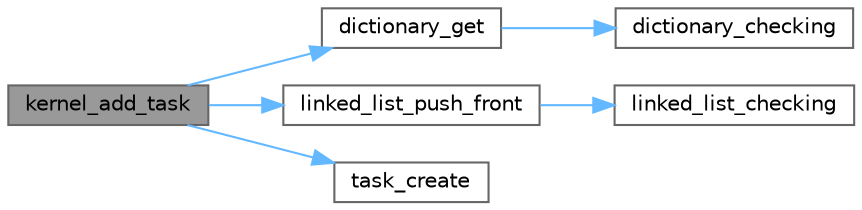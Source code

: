 digraph "kernel_add_task"
{
 // LATEX_PDF_SIZE
  bgcolor="transparent";
  edge [fontname=Helvetica,fontsize=10,labelfontname=Helvetica,labelfontsize=10];
  node [fontname=Helvetica,fontsize=10,shape=box,height=0.2,width=0.4];
  rankdir="LR";
  Node1 [id="Node000001",label="kernel_add_task",height=0.2,width=0.4,color="gray40", fillcolor="grey60", style="filled", fontcolor="black",tooltip="Inserts a new task to be executed on kernel start."];
  Node1 -> Node2 [id="edge6_Node000001_Node000002",color="steelblue1",style="solid",tooltip=" "];
  Node2 [id="Node000002",label="dictionary_get",height=0.2,width=0.4,color="grey40", fillcolor="white", style="filled",URL="$dictionary_8c.html#ad721acd2a33430698d9d6ef7c7491381",tooltip="Reads the value of a specified entry in the dictionary."];
  Node2 -> Node3 [id="edge7_Node000002_Node000003",color="steelblue1",style="solid",tooltip=" "];
  Node3 [id="Node000003",label="dictionary_checking",height=0.2,width=0.4,color="grey40", fillcolor="white", style="filled",URL="$dictionary_8c.html#a9dca73eba5d9f022498c8e272bdd8967",tooltip=" "];
  Node1 -> Node4 [id="edge8_Node000001_Node000004",color="steelblue1",style="solid",tooltip=" "];
  Node4 [id="Node000004",label="linked_list_push_front",height=0.2,width=0.4,color="grey40", fillcolor="white", style="filled",URL="$linked__list_8c.html#a3ae44a29bf9f3266ebc1ea7ce10fde4c",tooltip="Adds a new element to the start of the linked list."];
  Node4 -> Node5 [id="edge9_Node000004_Node000005",color="steelblue1",style="solid",tooltip=" "];
  Node5 [id="Node000005",label="linked_list_checking",height=0.2,width=0.4,color="grey40", fillcolor="white", style="filled",URL="$linked__list_8c.html#a2cc9b43d05cc24319b49627ba8f8a96a",tooltip="Checks whether a linked_list is valid. @info check for this error: QUEUE_IS_NULL: queue is null QUEUE..."];
  Node1 -> Node6 [id="edge10_Node000001_Node000006",color="steelblue1",style="solid",tooltip=" "];
  Node6 [id="Node000006",label="task_create",height=0.2,width=0.4,color="grey40", fillcolor="white", style="filled",URL="$task_8c.html#a3d1c16c380c2bfbbe0ced345497c9c48",tooltip="Initializes the module and all the necessary periphery."];
}
